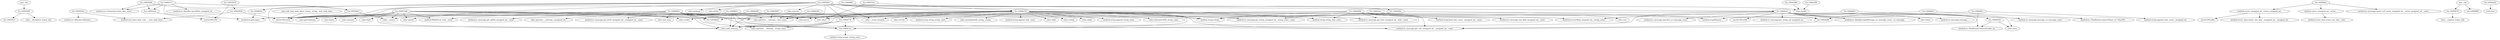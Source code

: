 digraph code {
  "0x10008760" [label="sym._fini"];
  "0x10008760" -> "0x10003590";
  "0x10003590" [label="fcn.10003590"];
  "0x10003590" [label="fcn.10003590"];
  "0x10003590" -> "0x1000351c";
  "0x1000351c" [label="fcn.1000351c"];
  "0x10003590" -> "0x1001a4ac";
  "0x1001a4ac" [label="reloc.__deregister_frame_info"];
  "0x10004d48" [label="sym.void_map_node_destr_string__string__tree_node_base_"];
  "0x10004d48" -> "0x1001a234";
  "0x1001a234" [label="aav.0x1001a234"];
  "0x100067b8" [label="method.vector_unsigned_int_.vector_unsigned_int_"];
  "0x100067b8" -> "0x1001a49c";
  "0x1001a49c" [label="aav.0x1001a49c"];
  "0x100067b8" -> "0x1001a304";
  "0x1001a304" [label="method.vector_base.insert_raw_char__unsigned_int__unsigned_int_"];
  "0x10003334" [label="sym._init"];
  "0x10003334" -> "0x10003674";
  "0x10003674" [label="fcn.10003674"];
  "0x10003334" -> "0x100086f8";
  "0x100086f8" [label="fcn.100086f8"];
  "0x10003674" [label="fcn.10003674"];
  "0x10003674" -> "0x1001a2b4";
  "0x1001a2b4" [label="reloc.__register_frame_info"];
  "0x10006780" [label="method.vector_unsigned_int_.vector__"];
  "0x10006780" -> "0x1001a4fc";
  "0x1001a4fc" [label="method.vector_base.erase_raw_char__char_"];
  "0x10003920" [label="fcn.10003920"];
  "0x10003920" -> "0x1001a234";
  "0x1001a234" [label="aav.0x1001a234"];
  "0x10003920" -> "0x1001a504";
  "0x1001a504" [label="method.tree_base.clear_void____tree_node_base__"];
  "0x10003978" [label="fcn.10003978"];
  "0x10003978" -> "0x1001a3fc";
  "0x1001a3fc" [label="aav.0x1001a3fc"];
  "0x10003978" -> "0x10003920";
  "0x10003920" [label="fcn.10003920"];
  "0x10003bc0" [label="fcn.10003bc0"];
  "0x10003bc0" -> "0x1001a57c";
  "0x1001a57c" [label="reloc.__assert"];
  "0x10003bc0" -> "0x1001a234";
  "0x1001a234" [label="aav.0x1001a234"];
  "0x10003a24" [label="fcn.10003a24"];
  "0x10003a24" -> "0x1001a3fc";
  "0x1001a3fc" [label="aav.0x1001a3fc"];
  "0x10003c7c" [label="fcn.10003c7c"];
  "0x10003c7c" -> "0x1001a414";
  "0x1001a414" [label="method.nv.getLooper__"];
  "0x10003c7c" -> "0x1001a3a4";
  "0x1001a3a4" [label="method.nv::Handler.cancelPost_unsigned_int_"];
  "0x10003c7c" -> "0x1001a3f4";
  "0x1001a3f4" [label="method.nv::Connection.close_char_const_"];
  "0x10003c7c" -> "0x10003a24";
  "0x10003a24" [label="fcn.10003a24"];
  "0x10003c7c" -> "0x10003bc0";
  "0x10003bc0" [label="fcn.10003bc0"];
  "0x10003d84" [label="fcn.10003d84"];
  "0x10003d84" -> "0x1001a3f4";
  "0x1001a3f4" [label="method.nv::Connection.close_char_const_"];
  "0x10003d84" -> "0x10003a24";
  "0x10003a24" [label="fcn.10003a24"];
  "0x10003d84" -> "0x10003bc0";
  "0x10003bc0" [label="fcn.10003bc0"];
  "0x1000445c" [label="fcn.1000445c"];
  "0x1000445c" -> "0x1001a664";
  "0x1001a664" [label="method.nv.getRunner__"];
  "0x1000445c" -> "0x1001a554";
  "0x1001a554" [label="method.nv::ThinRunner.removeTimer_nv::TimerPtr_"];
  "0x100045a4" [label="fcn.100045a4"];
  "0x100045a4" -> "0x1001a504";
  "0x1001a504" [label="method.tree_base.clear_void____tree_node_base__"];
  "0x100045a4" -> "0x1001a3d4";
  "0x1001a3d4" [label="method.nv::Allocator.Allocator__"];
  "0x1000474c" [label="fcn.1000474c"];
  "0x1000474c" -> "0x1001a40c";
  "0x1001a40c" [label="method.string.assign_string_const_"];
  "0x10004200" [label="fcn.10004200"];
  "0x10004200" -> "0x1001a4b4";
  "0x1001a4b4" [label="reloc.operator___ostream__char_const_"];
  "0x10004778" [label="fcn.10004778"];
  "0x10004778" -> "0x1000474c";
  "0x1000474c" [label="fcn.1000474c"];
  "0x10004778" -> "0x1001a3ec";
  "0x1001a3ec" [label="reloc.operator___ostream__string_const_"];
  "0x10004778" -> "0x1001a694";
  "0x1001a694" [label="reloc.endl_ostream_"];
  "0x1000443c" [label="fcn.1000443c"];
  "0x1000443c" -> "0x1001a414";
  "0x1001a414" [label="method.nv.getLooper__"];
  "0x100042bc" [label="fcn.100042bc"];
  "0x100042bc" -> "0x1001a664";
  "0x1001a664" [label="method.nv.getRunner__"];
  "0x100042bc" -> "0x1001a19c";
  "0x1001a19c" [label="reloc.abort"];
  "0x10004280" [label="fcn.10004280"];
  "0x10004280" -> "0x1001a684";
  "0x1001a684" [label="method.nv::message.get_u32_unsigned_int__unsigned_int__const"];
  "0x1000491c" [label="fcn.1000491c"];
  "0x1000491c" -> "0x10004280";
  "0x10004280" [label="fcn.10004280"];
  "0x1000491c" -> "0x1001a2bc";
  "0x1001a2bc" [label="method.string.append_char_const__unsigned_int_"];
  "0x1000491c" -> "0x1001a684";
  "0x1001a684" [label="method.nv::message.get_u32_unsigned_int__unsigned_int__const"];
  "0x10004530" [label="fcn.10004530"];
  "0x10004530" -> "0x1001a48c";
  "0x1001a48c" [label="method.nv::ThinRunner.removeSocket_int_"];
  "0x10004530" -> "0x1001a42c";
  "0x1001a42c" [label="reloc.close"];
  "0x1000463c" [label="fcn.1000463c"];
  "0x1000463c" -> "0x1001a404";
  "0x1001a404" [label="method.nv::message.message_nv::message_const_"];
  "0x1000463c" -> "0x1001a464";
  "0x1001a464" [label="method.string.string__"];
  "0x100066ac" [label="fcn.100066ac"];
  "0x100066ac" -> "0x100067b8";
  "0x100067b8" [label="method.vector_unsigned_int_.vector_unsigned_int_"];
  "0x100066ac" -> "0x1001a63c";
  "0x1001a63c" [label="method.nv::message.insert_u32_array_unsigned_int__vector_unsigned_int__const_"];
  "0x100066ac" -> "0x10006780";
  "0x10006780" [label="method.vector_unsigned_int_.vector__"];
  "0x10006c58" [label="fcn.10006c58"];
  "0x10006c58" -> "0x1001a464";
  "0x1001a464" [label="method.string.string__"];
  "0x10006c58" -> "0x1001a444";
  "0x1001a444" [label="method.string.string_char_const_"];
  "0x10006c58" -> "0x1001a5ec";
  "0x1001a5ec" [label="method.nv::message.get_string_unsigned_int__string_const__const"];
  "0x10006c58" -> "0x1000474c";
  "0x1000474c" [label="fcn.1000474c"];
  "0x10006c58" -> "0x1001a234";
  "0x1001a234" [label="aav.0x1001a234"];
  "0x10006c58" -> "0x1001a27c";
  "0x1001a27c" [label="reloc.strrchr"];
  "0x10006c58" -> "0x100046e0";
  "0x100046e0" [label="fcn.100046e0"];
  "0x10006c58" -> "0x1001a56c";
  "0x1001a56c" [label="method.string.string_string_const_"];
  "0x10006c58" -> "0x1001a2fc";
  "0x1001a2fc" [label="reloc.normalizePath_string__string_"];
  "0x10006c58" -> "0x1001a1d4";
  "0x1001a1d4" [label="method.string.append_char_const_"];
  "0x10006c58" -> "0x1001a59c";
  "0x1001a59c" [label="reloc.chdir"];
  "0x10006c58" -> "0x1001a2a4";
  "0x1001a2a4" [label="reloc.strdup"];
  "0x10006c58" -> "0x1001a544";
  "0x1001a544" [label="reloc.mkdir"];
  "0x10006c58" -> "0x1001a4b4";
  "0x1001a4b4" [label="reloc.operator___ostream__char_const_"];
  "0x10006c58" -> "0x1001a694";
  "0x1001a694" [label="reloc.endl_ostream_"];
  "0x10006c58" -> "0x1001a51c";
  "0x1001a51c" [label="reloc.__errno_location"];
  "0x10006c58" -> "0x1001a2f4";
  "0x1001a2f4" [label="reloc.perror"];
  "0x10006c58" -> "0x1001a574";
  "0x1001a574" [label="method.nv::message.get_bool_unsigned_int__bool__const"];
  "0x10006c58" -> "0x1001a53c";
  "0x1001a53c" [label="method.string.append_string_const_"];
  "0x10006c58" -> "0x1001a684";
  "0x1001a684" [label="method.nv::message.get_u32_unsigned_int__unsigned_int__const"];
  "0x10006c58" -> "0x1001a61c";
  "0x1001a61c" [label="reloc.isSensitiveFile_string_const_"];
  "0x10006c58" -> "0x10004280";
  "0x10004280" [label="fcn.10004280"];
  "0x10006c58" -> "0x10004778";
  "0x10004778" [label="fcn.10004778"];
  "0x1000840c" [label="fcn.1000840c"];
  "0x1000840c" -> "0x1001a684";
  "0x1001a684" [label="method.nv::message.get_u32_unsigned_int__unsigned_int__const"];
  "0x1000840c" -> "0x1001a464";
  "0x1001a464" [label="method.string.string__"];
  "0x1000840c" -> "0x1001a724";
  "0x1001a724" [label="method.nv::message.get_be32_unsigned_int__unsigned_int__const"];
  "0x1000840c" -> "0x1001a62c";
  "0x1001a62c" [label="reloc.inet_ntoa"];
  "0x1000840c" -> "0x100046e0";
  "0x100046e0" [label="fcn.100046e0"];
  "0x1000840c" -> "0x1001a6d4";
  "0x1001a6d4" [label="method.nv::message.get_addr6_unsigned_int__const"];
  "0x1000840c" -> "0x1001a244";
  "0x1001a244" [label="method.IPAddr6.str_bool__const"];
  "0x1000840c" -> "0x1000474c";
  "0x1000474c" [label="fcn.1000474c"];
  "0x1000840c" -> "0x1001a234";
  "0x1001a234" [label="aav.0x1001a234"];
  "0x1000840c" -> "0x1001a4b4";
  "0x1001a4b4" [label="reloc.operator___ostream__char_const_"];
  "0x1000840c" -> "0x1001a3ec";
  "0x1001a3ec" [label="reloc.operator___ostream__string_const_"];
  "0x1000840c" -> "0x1001a4f4";
  "0x1001a4f4" [label="reloc.operator___ostream__unsigned_int_"];
  "0x1000840c" -> "0x1001a694";
  "0x1001a694" [label="reloc.endl_ostream_"];
  "0x10004a50" [label="fcn.10004a50"];
  "0x10004a50" -> "0x1001a5e4";
  "0x1001a5e4" [label="reloc.free"];
  "0x10005b2c" [label="fcn.10005b2c"];
  "0x10005b2c" -> "0x10006c58";
  "0x10006c58" [label="fcn.10006c58"];
  "0x10005b2c" -> "0x1001a6c4";
  "0x1001a6c4" [label="reloc.memcpy"];
  "0x10005b2c" -> "0x1001a6cc";
  "0x1001a6cc" [label="reloc.strlen"];
  "0x10005b2c" -> "0x1001a6bc";
  "0x1001a6bc" [label="reloc.sprintf"];
  "0x10005b2c" -> "0x1000443c";
  "0x1000443c" [label="fcn.1000443c"];
  "0x10005b2c" -> "0x100042bc";
  "0x100042bc" [label="fcn.100042bc"];
  "0x10005b2c" -> "0x1001a5d4";
  "0x1001a5d4" [label="reloc.sendto"];
  "0x10005b2c" -> "0x1001a4b4";
  "0x1001a4b4" [label="reloc.operator___ostream__char_const_"];
  "0x10005b2c" -> "0x1001a51c";
  "0x1001a51c" [label="reloc.__errno_location"];
  "0x10005b2c" -> "0x1001a654";
  "0x1001a654" [label="reloc.strerror"];
  "0x10005b2c" -> "0x1001a694";
  "0x1001a694" [label="reloc.endl_ostream_"];
  "0x10005b2c" -> "0x1001a444";
  "0x1001a444" [label="method.string.string_char_const_"];
  "0x10005b2c" -> "0x10004778";
  "0x10004778" [label="fcn.10004778"];
  "0x10005b2c" -> "0x1001a234";
  "0x1001a234" [label="aav.0x1001a234"];
  "0x10008308" [label="fcn.10008308"];
  "0x10008308" -> "0x1001a424";
  "0x1001a424" [label="reloc.socket"];
  "0x10008308" -> "0x1001a2f4";
  "0x1001a2f4" [label="reloc.perror"];
  "0x100072d8" [label="fcn.100072d8"];
  "0x100072d8" -> "0x1001a4b4";
  "0x1001a4b4" [label="reloc.operator___ostream__char_const_"];
  "0x100072d8" -> "0x1001a694";
  "0x1001a694" [label="reloc.endl_ostream_"];
  "0x100072d8" -> "0x1001a57c";
  "0x1001a57c" [label="reloc.__assert"];
  "0x100072d8" -> "0x1001a424";
  "0x1001a424" [label="reloc.socket"];
  "0x100072d8" -> "0x1001a21c";
  "0x1001a21c" [label="reloc.memset"];
  "0x100072d8" -> "0x1001a344";
  "0x1001a344" [label="reloc.bind"];
  "0x100072d8" -> "0x1001a2f4";
  "0x1001a2f4" [label="reloc.perror"];
  "0x100072d8" -> "0x1001a2ec";
  "0x1001a2ec" [label="reloc.getsockname"];
  "0x100072d8" -> "0x1001a6bc";
  "0x1001a6bc" [label="reloc.sprintf"];
  "0x100072d8" -> "0x1001a244";
  "0x1001a244" [label="method.IPAddr6.str_bool__const"];
  "0x100072d8" -> "0x1001a234";
  "0x1001a234" [label="aav.0x1001a234"];
  "0x100072d8" -> "0x100046e0";
  "0x100046e0" [label="fcn.100046e0"];
  "0x100072d8" -> "0x1001a184";
  "0x1001a184" [label="reloc.listen"];
  "0x100072d8" -> "0x1001a19c";
  "0x1001a19c" [label="reloc.abort"];
  "0x1000715c" [label="fcn.1000715c"];
  "0x1000715c" -> "0x10006c58";
  "0x10006c58" [label="fcn.10006c58"];
  "0x1000715c" -> "0x1001a19c";
  "0x1001a19c" [label="reloc.abort"];
  "0x10005dec" [label="fcn.10005dec"];
  "0x10005dec" -> "0x1001a26c";
  "0x1001a26c" [label="reloc.recv"];
  "0x10005dec" -> "0x1001a2f4";
  "0x1001a2f4" [label="reloc.perror"];
  "0x10005afc" [label="fcn.10005afc"];
  "0x10005afc" -> "0x1001a48c";
  "0x1001a48c" [label="method.nv::ThinRunner.removeSocket_int_"];
  "0x10005afc" -> "0x1001a42c";
  "0x1001a42c" [label="reloc.close"];
  "0x10005afc" -> "0x1001a28c";
  "0x1001a28c" [label="reloc.fclose"];
  "0x10005afc" -> "0x10004280";
  "0x10004280" [label="fcn.10004280"];
  "0x10005afc" -> "0x1001a6fc";
  "0x1001a6fc" [label="method.nv::message.message__"];
  "0x10005afc" -> "0x1001a5c4";
  "0x1001a5c4" [label="method.nv.errorMsg_unsigned_int__string_const_"];
  "0x10005afc" -> "0x1001a334";
  "0x1001a334" [label="method.nv::message.operator_nv::message_const_"];
  "0x10005afc" -> "0x1001a294";
  "0x1001a294" [label="aav.0x1001a294"];
  "0x10005afc" -> "0x1001a73c";
  "0x1001a73c" [label="method.nv::message.get_string_ref_unsigned_int_"];
  "0x10005afc" -> "0x1000474c";
  "0x1000474c" [label="fcn.1000474c"];
  "0x10005afc" -> "0x1001a414";
  "0x1001a414" [label="method.nv.getLooper__"];
  "0x10005afc" -> "0x1001a254";
  "0x1001a254" [label="method.nv::Handler.replyMessage_nv::message_const__nv::message_"];
  "0x10005afc" -> "0x10004530";
  "0x10004530" [label="fcn.10004530"];
  "0x100066fc" [label="fcn.100066fc"];
  "0x100066fc" -> "0x10005afc";
  "0x10005afc" [label="fcn.10005afc"];
  "0x100066fc" -> "0x1001a234";
  "0x1001a234" [label="aav.0x1001a234"];
  "0x10003800" [label="fcn.10003800"];
  "0x10003800" -> "0x1001a4b4";
  "0x1001a4b4" [label="reloc.operator___ostream__char_const_"];
  "0x10003800" -> "0x1001a694";
  "0x1001a694" [label="reloc.endl_ostream_"];
  "0x10004d94" [label="fcn.10004d94"];
  "0x10004d94" -> "0x1001a4b4";
  "0x1001a4b4" [label="reloc.operator___ostream__char_const_"];
  "0x10004d94" -> "0x1001a694";
  "0x1001a694" [label="reloc.endl_ostream_"];
  "0x10004d94" -> "0x1001a684";
  "0x1001a684" [label="method.nv::message.get_u32_unsigned_int__unsigned_int__const"];
  "0x10004d94" -> "0x1001a574";
  "0x1001a574" [label="method.nv::message.get_bool_unsigned_int__bool__const"];
  "0x10004d94" -> "0x1001a3e4";
  "0x1001a3e4" [label="method.nv::message.size_field_unsigned_int__const"];
  "0x10004d94" -> "0x1001a464";
  "0x1001a464" [label="method.string.string__"];
  "0x10004d94" -> "0x1001a5ec";
  "0x1001a5ec" [label="method.nv::message.get_string_unsigned_int__string_const__const"];
  "0x10004d94" -> "0x1001a234";
  "0x1001a234" [label="aav.0x1001a234"];
  "0x10004d94" -> "0x1001a33c";
  "0x1001a33c" [label="method.string.find_char_const__unsigned_int__const"];
  "0x10004d94" -> "0x1001a444";
  "0x1001a444" [label="method.string.string_char_const_"];
  "0x10004d94" -> "0x1001a5c4";
  "0x1001a5c4" [label="method.nv.errorMsg_unsigned_int__string_const_"];
  "0x10004380" [label="fcn.10004380"];
  "0x10004380" -> "0x1001a5d4";
  "0x1001a5d4" [label="reloc.sendto"];
  "0x100043f0" [label="fcn.100043f0"];
  "0x100043f0" -> "0x1001a5d4";
  "0x1001a5d4" [label="reloc.sendto"];
  "0x100080cc" [label="fcn.100080cc"];
  "0x100080cc" -> "0x1001a4b4";
  "0x1001a4b4" [label="reloc.operator___ostream__char_const_"];
  "0x100080cc" -> "0x1001a3ec";
  "0x1001a3ec" [label="reloc.operator___ostream__string_const_"];
  "0x100080cc" -> "0x1001a694";
  "0x1001a694" [label="reloc.endl_ostream_"];
  "0x100080cc" -> "0x1001a57c";
  "0x1001a57c" [label="reloc.__assert"];
  "0x100080cc" -> "0x1000474c";
  "0x1000474c" [label="fcn.1000474c"];
}